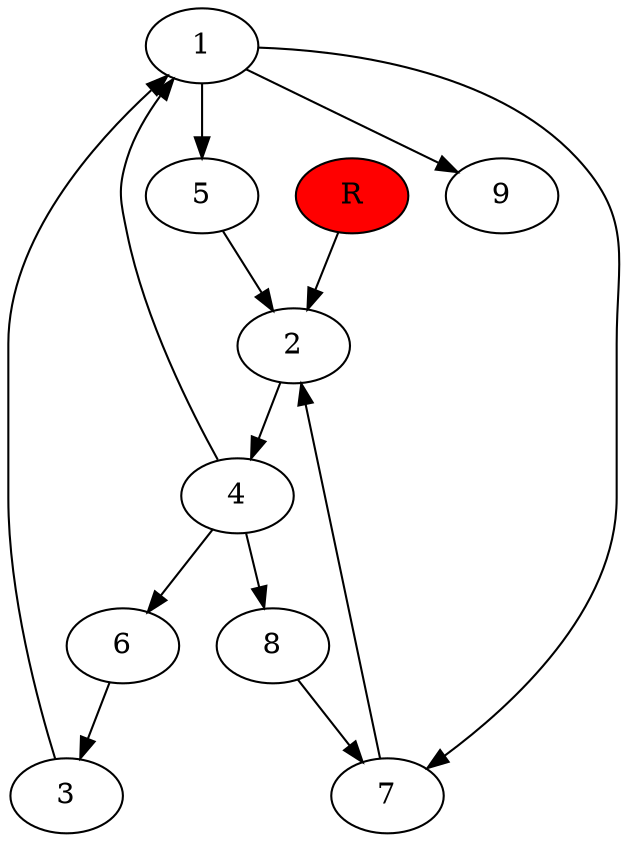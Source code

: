 digraph prb13856 {
	1
	2
	3
	4
	5
	6
	7
	8
	R [fillcolor="#ff0000" style=filled]
	1 -> 5
	1 -> 7
	1 -> 9
	2 -> 4
	3 -> 1
	4 -> 1
	4 -> 6
	4 -> 8
	5 -> 2
	6 -> 3
	7 -> 2
	8 -> 7
	R -> 2
}
